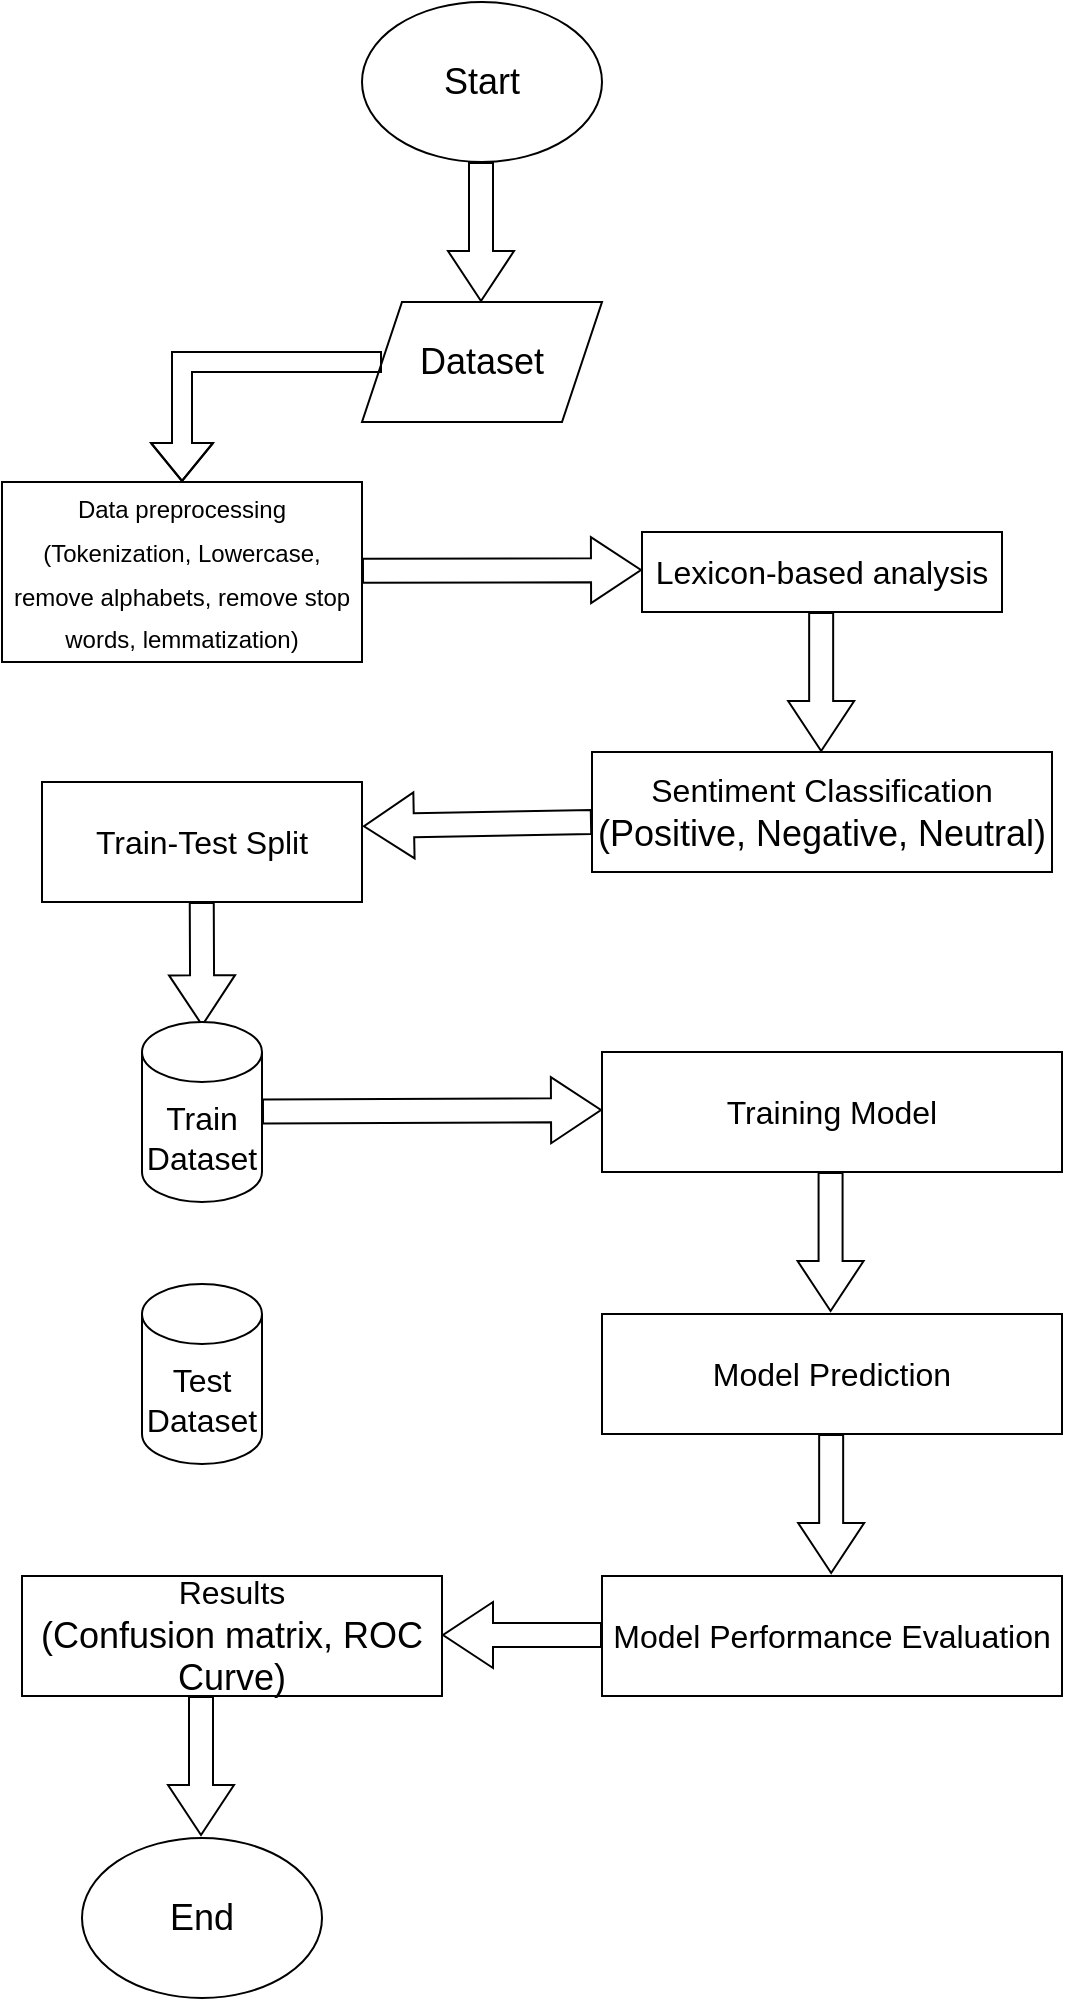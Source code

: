 <mxfile version="16.2.4" type="github">
  <diagram id="C5RBs43oDa-KdzZeNtuy" name="Page-1">
    <mxGraphModel dx="1447" dy="803" grid="1" gridSize="10" guides="1" tooltips="1" connect="1" arrows="1" fold="1" page="1" pageScale="1" pageWidth="827" pageHeight="1169" math="0" shadow="0">
      <root>
        <mxCell id="WIyWlLk6GJQsqaUBKTNV-0" />
        <mxCell id="WIyWlLk6GJQsqaUBKTNV-1" parent="WIyWlLk6GJQsqaUBKTNV-0" />
        <mxCell id="o2SiBJOCBBynx09QVOnq-0" value="&lt;font style=&quot;font-size: 18px&quot;&gt;Start&lt;/font&gt;" style="ellipse;whiteSpace=wrap;html=1;" vertex="1" parent="WIyWlLk6GJQsqaUBKTNV-1">
          <mxGeometry x="340" y="80" width="120" height="80" as="geometry" />
        </mxCell>
        <mxCell id="o2SiBJOCBBynx09QVOnq-1" value="" style="shape=flexArrow;endArrow=classic;html=1;rounded=0;fontSize=18;width=12;endSize=8;" edge="1" parent="WIyWlLk6GJQsqaUBKTNV-1">
          <mxGeometry width="50" height="50" relative="1" as="geometry">
            <mxPoint x="399.5" y="160" as="sourcePoint" />
            <mxPoint x="399.5" y="230" as="targetPoint" />
          </mxGeometry>
        </mxCell>
        <mxCell id="o2SiBJOCBBynx09QVOnq-2" value="Dataset" style="shape=parallelogram;perimeter=parallelogramPerimeter;whiteSpace=wrap;html=1;fixedSize=1;fontSize=18;" vertex="1" parent="WIyWlLk6GJQsqaUBKTNV-1">
          <mxGeometry x="340" y="230" width="120" height="60" as="geometry" />
        </mxCell>
        <mxCell id="o2SiBJOCBBynx09QVOnq-5" value="" style="edgeStyle=segmentEdgeStyle;endArrow=classic;html=1;fontSize=18;rounded=0;shape=flexArrow;" edge="1" parent="WIyWlLk6GJQsqaUBKTNV-1">
          <mxGeometry width="50" height="50" relative="1" as="geometry">
            <mxPoint x="350" y="260" as="sourcePoint" />
            <mxPoint x="250" y="320" as="targetPoint" />
          </mxGeometry>
        </mxCell>
        <mxCell id="o2SiBJOCBBynx09QVOnq-6" value="&lt;font style=&quot;font-size: 12px&quot;&gt;Data preprocessing&lt;br&gt;(Tokenization, Lowercase, remove alphabets, remove stop words, lemmatization)&lt;br&gt;&lt;/font&gt;" style="rounded=0;whiteSpace=wrap;html=1;fontSize=18;" vertex="1" parent="WIyWlLk6GJQsqaUBKTNV-1">
          <mxGeometry x="160" y="320" width="180" height="90" as="geometry" />
        </mxCell>
        <mxCell id="o2SiBJOCBBynx09QVOnq-8" value="" style="shape=flexArrow;endArrow=classic;html=1;rounded=0;fontSize=18;width=12;endSize=8;" edge="1" parent="WIyWlLk6GJQsqaUBKTNV-1">
          <mxGeometry width="50" height="50" relative="1" as="geometry">
            <mxPoint x="340" y="364.41" as="sourcePoint" />
            <mxPoint x="480" y="364" as="targetPoint" />
          </mxGeometry>
        </mxCell>
        <mxCell id="o2SiBJOCBBynx09QVOnq-9" value="&lt;font&gt;&lt;font style=&quot;font-size: 16px&quot;&gt;Lexicon-based analysis&lt;/font&gt;&lt;br&gt;&lt;/font&gt;" style="rounded=0;whiteSpace=wrap;html=1;fontSize=18;" vertex="1" parent="WIyWlLk6GJQsqaUBKTNV-1">
          <mxGeometry x="480" y="345" width="180" height="40" as="geometry" />
        </mxCell>
        <mxCell id="o2SiBJOCBBynx09QVOnq-10" value="&lt;font&gt;&lt;font style=&quot;font-size: 16px&quot;&gt;Sentiment Classification&lt;br&gt;&lt;/font&gt;(Positive, Negative, Neutral)&lt;br&gt;&lt;/font&gt;" style="rounded=0;whiteSpace=wrap;html=1;fontSize=18;" vertex="1" parent="WIyWlLk6GJQsqaUBKTNV-1">
          <mxGeometry x="455" y="455" width="230" height="60" as="geometry" />
        </mxCell>
        <mxCell id="o2SiBJOCBBynx09QVOnq-11" value="" style="shape=flexArrow;endArrow=classic;html=1;rounded=0;fontSize=18;width=12;endSize=8;" edge="1" parent="WIyWlLk6GJQsqaUBKTNV-1">
          <mxGeometry width="50" height="50" relative="1" as="geometry">
            <mxPoint x="569.58" y="385.0" as="sourcePoint" />
            <mxPoint x="569.58" y="455.0" as="targetPoint" />
          </mxGeometry>
        </mxCell>
        <mxCell id="o2SiBJOCBBynx09QVOnq-12" value="" style="shape=flexArrow;endArrow=classic;html=1;rounded=0;fontSize=18;width=12;endSize=8;entryX=1.003;entryY=0.369;entryDx=0;entryDy=0;entryPerimeter=0;" edge="1" parent="WIyWlLk6GJQsqaUBKTNV-1" target="o2SiBJOCBBynx09QVOnq-13">
          <mxGeometry width="50" height="50" relative="1" as="geometry">
            <mxPoint x="455" y="490" as="sourcePoint" />
            <mxPoint x="350" y="490" as="targetPoint" />
          </mxGeometry>
        </mxCell>
        <mxCell id="o2SiBJOCBBynx09QVOnq-13" value="Train-Test Split" style="rounded=0;whiteSpace=wrap;html=1;fontSize=16;" vertex="1" parent="WIyWlLk6GJQsqaUBKTNV-1">
          <mxGeometry x="180" y="470" width="160" height="60" as="geometry" />
        </mxCell>
        <mxCell id="o2SiBJOCBBynx09QVOnq-14" value="" style="shape=flexArrow;endArrow=classic;html=1;rounded=0;fontSize=18;width=12;endSize=8;entryX=1.003;entryY=0.369;entryDx=0;entryDy=0;entryPerimeter=0;" edge="1" parent="WIyWlLk6GJQsqaUBKTNV-1">
          <mxGeometry width="50" height="50" relative="1" as="geometry">
            <mxPoint x="259.88" y="530" as="sourcePoint" />
            <mxPoint x="260.12" y="592.14" as="targetPoint" />
          </mxGeometry>
        </mxCell>
        <mxCell id="o2SiBJOCBBynx09QVOnq-15" value="Train Dataset" style="shape=cylinder3;whiteSpace=wrap;html=1;boundedLbl=1;backgroundOutline=1;size=15;fontSize=16;" vertex="1" parent="WIyWlLk6GJQsqaUBKTNV-1">
          <mxGeometry x="230" y="590" width="60" height="90" as="geometry" />
        </mxCell>
        <mxCell id="o2SiBJOCBBynx09QVOnq-16" value="" style="shape=flexArrow;endArrow=classic;html=1;rounded=0;fontSize=18;width=12;endSize=8;" edge="1" parent="WIyWlLk6GJQsqaUBKTNV-1">
          <mxGeometry width="50" height="50" relative="1" as="geometry">
            <mxPoint x="290" y="634.7" as="sourcePoint" />
            <mxPoint x="460" y="634" as="targetPoint" />
          </mxGeometry>
        </mxCell>
        <mxCell id="o2SiBJOCBBynx09QVOnq-17" value="&lt;font&gt;&lt;span style=&quot;font-size: 16px&quot;&gt;Training Model&lt;/span&gt;&lt;br&gt;&lt;/font&gt;" style="rounded=0;whiteSpace=wrap;html=1;fontSize=18;" vertex="1" parent="WIyWlLk6GJQsqaUBKTNV-1">
          <mxGeometry x="460" y="605" width="230" height="60" as="geometry" />
        </mxCell>
        <mxCell id="o2SiBJOCBBynx09QVOnq-19" value="" style="shape=flexArrow;endArrow=classic;html=1;rounded=0;fontSize=18;width=12;endSize=8;" edge="1" parent="WIyWlLk6GJQsqaUBKTNV-1">
          <mxGeometry width="50" height="50" relative="1" as="geometry">
            <mxPoint x="574.29" y="665" as="sourcePoint" />
            <mxPoint x="574.29" y="735" as="targetPoint" />
          </mxGeometry>
        </mxCell>
        <mxCell id="o2SiBJOCBBynx09QVOnq-20" value="&lt;font&gt;&lt;span style=&quot;font-size: 16px&quot;&gt;Model Prediction&lt;/span&gt;&lt;br&gt;&lt;/font&gt;" style="rounded=0;whiteSpace=wrap;html=1;fontSize=18;" vertex="1" parent="WIyWlLk6GJQsqaUBKTNV-1">
          <mxGeometry x="460" y="736" width="230" height="60" as="geometry" />
        </mxCell>
        <mxCell id="o2SiBJOCBBynx09QVOnq-21" value="Test Dataset" style="shape=cylinder3;whiteSpace=wrap;html=1;boundedLbl=1;backgroundOutline=1;size=15;fontSize=16;" vertex="1" parent="WIyWlLk6GJQsqaUBKTNV-1">
          <mxGeometry x="230" y="721" width="60" height="90" as="geometry" />
        </mxCell>
        <mxCell id="o2SiBJOCBBynx09QVOnq-22" value="" style="shape=flexArrow;endArrow=classic;html=1;rounded=0;fontSize=18;width=12;endSize=8;" edge="1" parent="WIyWlLk6GJQsqaUBKTNV-1">
          <mxGeometry width="50" height="50" relative="1" as="geometry">
            <mxPoint x="574.58" y="796" as="sourcePoint" />
            <mxPoint x="574.58" y="866" as="targetPoint" />
          </mxGeometry>
        </mxCell>
        <mxCell id="o2SiBJOCBBynx09QVOnq-23" value="&lt;font&gt;&lt;span style=&quot;font-size: 16px&quot;&gt;Model Performance Evaluation&lt;/span&gt;&lt;br&gt;&lt;/font&gt;" style="rounded=0;whiteSpace=wrap;html=1;fontSize=18;" vertex="1" parent="WIyWlLk6GJQsqaUBKTNV-1">
          <mxGeometry x="460" y="867" width="230" height="60" as="geometry" />
        </mxCell>
        <mxCell id="o2SiBJOCBBynx09QVOnq-24" value="" style="shape=flexArrow;endArrow=classic;html=1;rounded=0;fontSize=18;width=12;endSize=8;" edge="1" parent="WIyWlLk6GJQsqaUBKTNV-1">
          <mxGeometry width="50" height="50" relative="1" as="geometry">
            <mxPoint x="460.0" y="896.5" as="sourcePoint" />
            <mxPoint x="380" y="896.5" as="targetPoint" />
          </mxGeometry>
        </mxCell>
        <mxCell id="o2SiBJOCBBynx09QVOnq-25" value="&lt;font&gt;&lt;span style=&quot;font-size: 16px&quot;&gt;Results&lt;br&gt;&lt;/span&gt;(Confusion matrix, ROC Curve)&lt;br&gt;&lt;/font&gt;" style="rounded=0;whiteSpace=wrap;html=1;fontSize=18;" vertex="1" parent="WIyWlLk6GJQsqaUBKTNV-1">
          <mxGeometry x="170" y="867" width="210" height="60" as="geometry" />
        </mxCell>
        <mxCell id="o2SiBJOCBBynx09QVOnq-26" value="" style="shape=flexArrow;endArrow=classic;html=1;rounded=0;fontSize=18;width=12;endSize=8;" edge="1" parent="WIyWlLk6GJQsqaUBKTNV-1">
          <mxGeometry width="50" height="50" relative="1" as="geometry">
            <mxPoint x="259.5" y="927" as="sourcePoint" />
            <mxPoint x="259.5" y="997" as="targetPoint" />
          </mxGeometry>
        </mxCell>
        <mxCell id="o2SiBJOCBBynx09QVOnq-27" value="&lt;font style=&quot;font-size: 18px&quot;&gt;End&lt;/font&gt;" style="ellipse;whiteSpace=wrap;html=1;" vertex="1" parent="WIyWlLk6GJQsqaUBKTNV-1">
          <mxGeometry x="200" y="998" width="120" height="80" as="geometry" />
        </mxCell>
      </root>
    </mxGraphModel>
  </diagram>
</mxfile>
